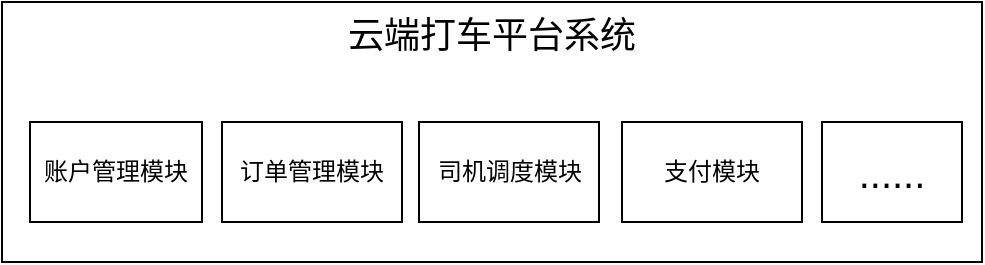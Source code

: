 <mxfile version="13.1.14" type="github">
  <diagram id="vGk0o2nWuRs0icXs-NNO" name="Page-1">
    <mxGraphModel dx="1422" dy="794" grid="1" gridSize="10" guides="1" tooltips="1" connect="1" arrows="1" fold="1" page="1" pageScale="1" pageWidth="827" pageHeight="1169" math="0" shadow="0">
      <root>
        <mxCell id="0" />
        <mxCell id="1" parent="0" />
        <mxCell id="TJG24RdXMXhbs9ESTVYp-2" value="&lt;font style=&quot;font-size: 18px&quot;&gt;云端打车平台系统&lt;/font&gt;" style="rounded=0;whiteSpace=wrap;html=1;verticalAlign=top;" vertex="1" parent="1">
          <mxGeometry x="160" y="150" width="490" height="130" as="geometry" />
        </mxCell>
        <mxCell id="TJG24RdXMXhbs9ESTVYp-3" value="账户管理模块" style="rounded=0;whiteSpace=wrap;html=1;" vertex="1" parent="1">
          <mxGeometry x="174" y="210" width="86" height="50" as="geometry" />
        </mxCell>
        <mxCell id="TJG24RdXMXhbs9ESTVYp-4" value="订单管理模块" style="rounded=0;whiteSpace=wrap;html=1;" vertex="1" parent="1">
          <mxGeometry x="270" y="210" width="90" height="50" as="geometry" />
        </mxCell>
        <mxCell id="TJG24RdXMXhbs9ESTVYp-5" value="司机调度模块" style="rounded=0;whiteSpace=wrap;html=1;" vertex="1" parent="1">
          <mxGeometry x="368.5" y="210" width="90" height="50" as="geometry" />
        </mxCell>
        <mxCell id="TJG24RdXMXhbs9ESTVYp-6" value="支付模块" style="rounded=0;whiteSpace=wrap;html=1;" vertex="1" parent="1">
          <mxGeometry x="470" y="210" width="90" height="50" as="geometry" />
        </mxCell>
        <mxCell id="TJG24RdXMXhbs9ESTVYp-7" value="&lt;font style=&quot;font-size: 20px&quot;&gt;......&lt;/font&gt;" style="rounded=0;whiteSpace=wrap;html=1;" vertex="1" parent="1">
          <mxGeometry x="570" y="210" width="70" height="50" as="geometry" />
        </mxCell>
      </root>
    </mxGraphModel>
  </diagram>
</mxfile>
